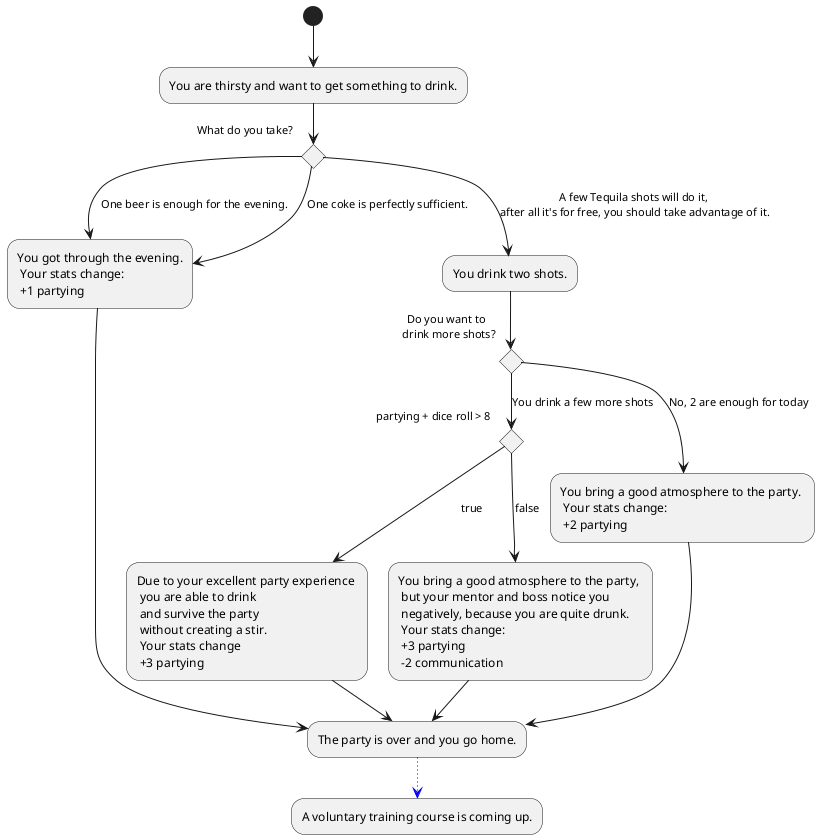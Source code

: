@startuml
(*) --> "You are thirsty and want to get something to drink."
if "What do you take?" then 
--> [One beer is enough for the evening.] "You got through the evening.\n Your stats change:\n +1 partying" as lightParty
else 
--> [One coke is perfectly sufficient.] lightParty
else 
-->[A few Tequila shots will do it, \nafter all it's for free, you should take advantage of it.] "You drink two shots."
if "Do you want to \n drink more shots?" then 
--> [You drink a few more shots] if "partying + dice roll > 8" as drink then 
--> [true] "Due to your excellent party experience \n you are able to drink \n and survive the party \n without creating a stir. \n Your stats change \n +3 partying" as goodEnd
else 
--> [false] "You bring a good atmosphere to the party, \n but your mentor and boss notice you \n negatively, because you are quite drunk.\n Your stats change: \n +3 partying \n -2 communication" as badEnd
endif
else 
--> [No, 2 are enough for today] "You bring a good atmosphere to the party. \n Your stats change:\n +2 partying"
endif
--> "The party is over and you go home." as home
badEnd --> home
lightParty --> home
goodEnd --> home
-[#blue,dotted]-> "A voluntary training course is coming up."

@enduml
